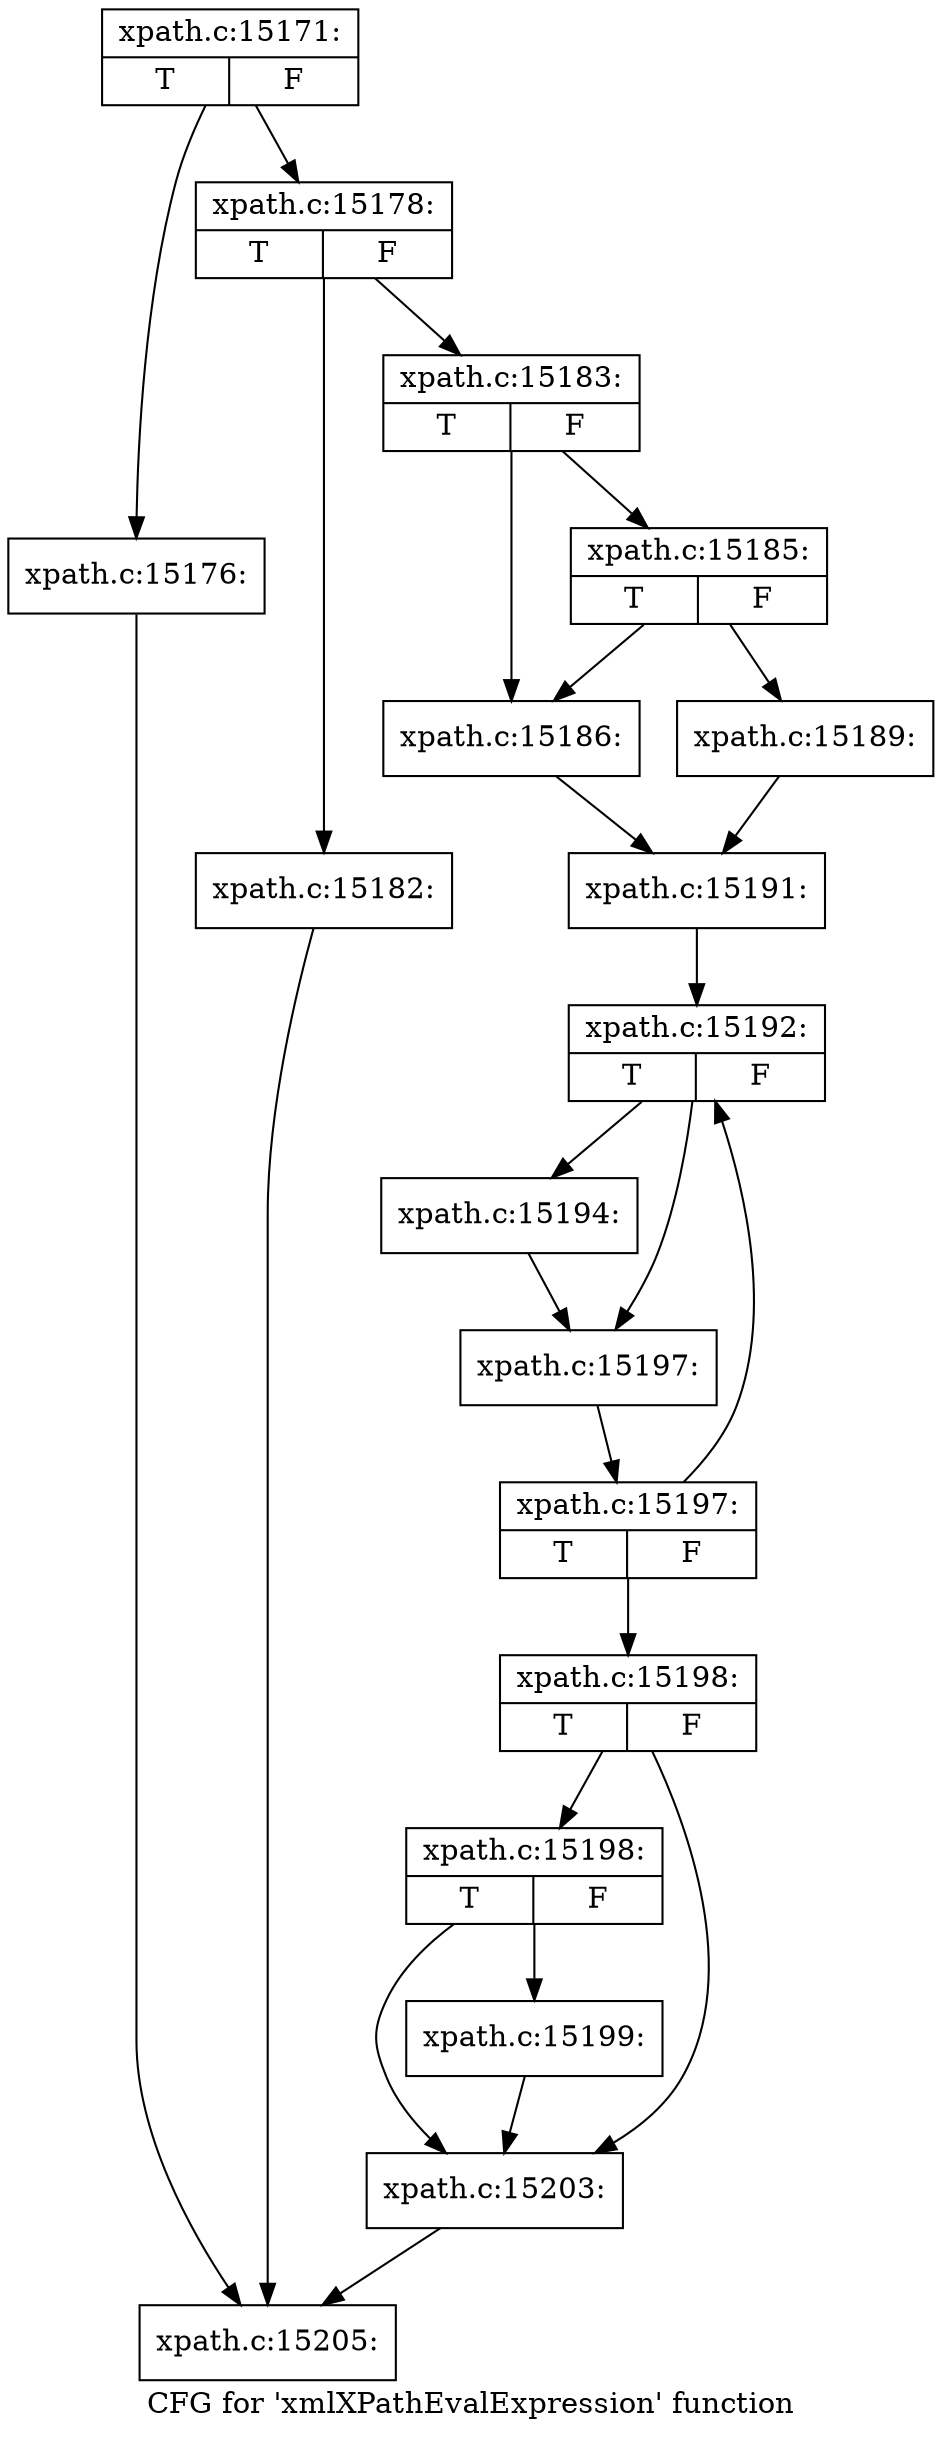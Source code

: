 digraph "CFG for 'xmlXPathEvalExpression' function" {
	label="CFG for 'xmlXPathEvalExpression' function";

	Node0x4c90780 [shape=record,label="{xpath.c:15171:|{<s0>T|<s1>F}}"];
	Node0x4c90780 -> Node0x4c91b60;
	Node0x4c90780 -> Node0x4c91bb0;
	Node0x4c91b60 [shape=record,label="{xpath.c:15176:}"];
	Node0x4c91b60 -> Node0x4c8f050;
	Node0x4c91bb0 [shape=record,label="{xpath.c:15178:|{<s0>T|<s1>F}}"];
	Node0x4c91bb0 -> Node0x4c92530;
	Node0x4c91bb0 -> Node0x4c92580;
	Node0x4c92530 [shape=record,label="{xpath.c:15182:}"];
	Node0x4c92530 -> Node0x4c8f050;
	Node0x4c92580 [shape=record,label="{xpath.c:15183:|{<s0>T|<s1>F}}"];
	Node0x4c92580 -> Node0x4c92b30;
	Node0x4c92580 -> Node0x4c92c20;
	Node0x4c92c20 [shape=record,label="{xpath.c:15185:|{<s0>T|<s1>F}}"];
	Node0x4c92c20 -> Node0x4c92b30;
	Node0x4c92c20 -> Node0x4c92bd0;
	Node0x4c92b30 [shape=record,label="{xpath.c:15186:}"];
	Node0x4c92b30 -> Node0x4c92b80;
	Node0x4c92bd0 [shape=record,label="{xpath.c:15189:}"];
	Node0x4c92bd0 -> Node0x4c92b80;
	Node0x4c92b80 [shape=record,label="{xpath.c:15191:}"];
	Node0x4c92b80 -> Node0x4c93d20;
	Node0x4c93d20 [shape=record,label="{xpath.c:15192:|{<s0>T|<s1>F}}"];
	Node0x4c93d20 -> Node0x4c94200;
	Node0x4c93d20 -> Node0x4c94250;
	Node0x4c94200 [shape=record,label="{xpath.c:15194:}"];
	Node0x4c94200 -> Node0x4c94250;
	Node0x4c94250 [shape=record,label="{xpath.c:15197:}"];
	Node0x4c94250 -> Node0x4c93cd0;
	Node0x4c93cd0 [shape=record,label="{xpath.c:15197:|{<s0>T|<s1>F}}"];
	Node0x4c93cd0 -> Node0x4c93d20;
	Node0x4c93cd0 -> Node0x4c93c80;
	Node0x4c93c80 [shape=record,label="{xpath.c:15198:|{<s0>T|<s1>F}}"];
	Node0x4c93c80 -> Node0x4c94d90;
	Node0x4c93c80 -> Node0x4c94d40;
	Node0x4c94d90 [shape=record,label="{xpath.c:15198:|{<s0>T|<s1>F}}"];
	Node0x4c94d90 -> Node0x4c94cf0;
	Node0x4c94d90 -> Node0x4c94d40;
	Node0x4c94cf0 [shape=record,label="{xpath.c:15199:}"];
	Node0x4c94cf0 -> Node0x4c94d40;
	Node0x4c94d40 [shape=record,label="{xpath.c:15203:}"];
	Node0x4c94d40 -> Node0x4c8f050;
	Node0x4c8f050 [shape=record,label="{xpath.c:15205:}"];
}
